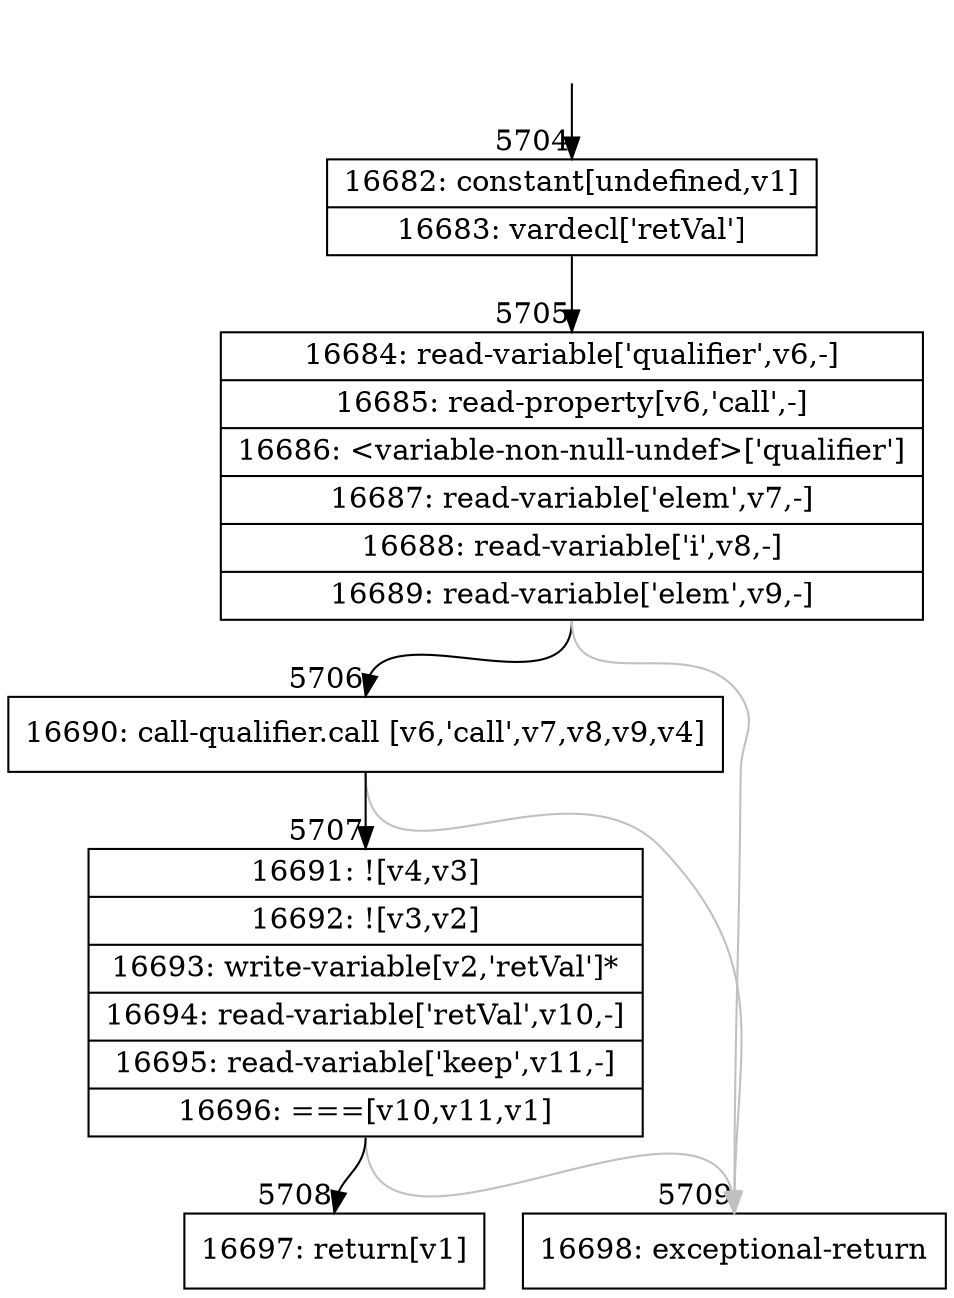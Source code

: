 digraph {
rankdir="TD"
BB_entry368[shape=none,label=""];
BB_entry368 -> BB5704 [tailport=s, headport=n, headlabel="    5704"]
BB5704 [shape=record label="{16682: constant[undefined,v1]|16683: vardecl['retVal']}" ] 
BB5704 -> BB5705 [tailport=s, headport=n, headlabel="      5705"]
BB5705 [shape=record label="{16684: read-variable['qualifier',v6,-]|16685: read-property[v6,'call',-]|16686: \<variable-non-null-undef\>['qualifier']|16687: read-variable['elem',v7,-]|16688: read-variable['i',v8,-]|16689: read-variable['elem',v9,-]}" ] 
BB5705 -> BB5706 [tailport=s, headport=n, headlabel="      5706"]
BB5705 -> BB5709 [tailport=s, headport=n, color=gray, headlabel="      5709"]
BB5706 [shape=record label="{16690: call-qualifier.call [v6,'call',v7,v8,v9,v4]}" ] 
BB5706 -> BB5707 [tailport=s, headport=n, headlabel="      5707"]
BB5706 -> BB5709 [tailport=s, headport=n, color=gray]
BB5707 [shape=record label="{16691: ![v4,v3]|16692: ![v3,v2]|16693: write-variable[v2,'retVal']*|16694: read-variable['retVal',v10,-]|16695: read-variable['keep',v11,-]|16696: ===[v10,v11,v1]}" ] 
BB5707 -> BB5708 [tailport=s, headport=n, headlabel="      5708"]
BB5707 -> BB5709 [tailport=s, headport=n, color=gray]
BB5708 [shape=record label="{16697: return[v1]}" ] 
BB5709 [shape=record label="{16698: exceptional-return}" ] 
//#$~ 5797
}
